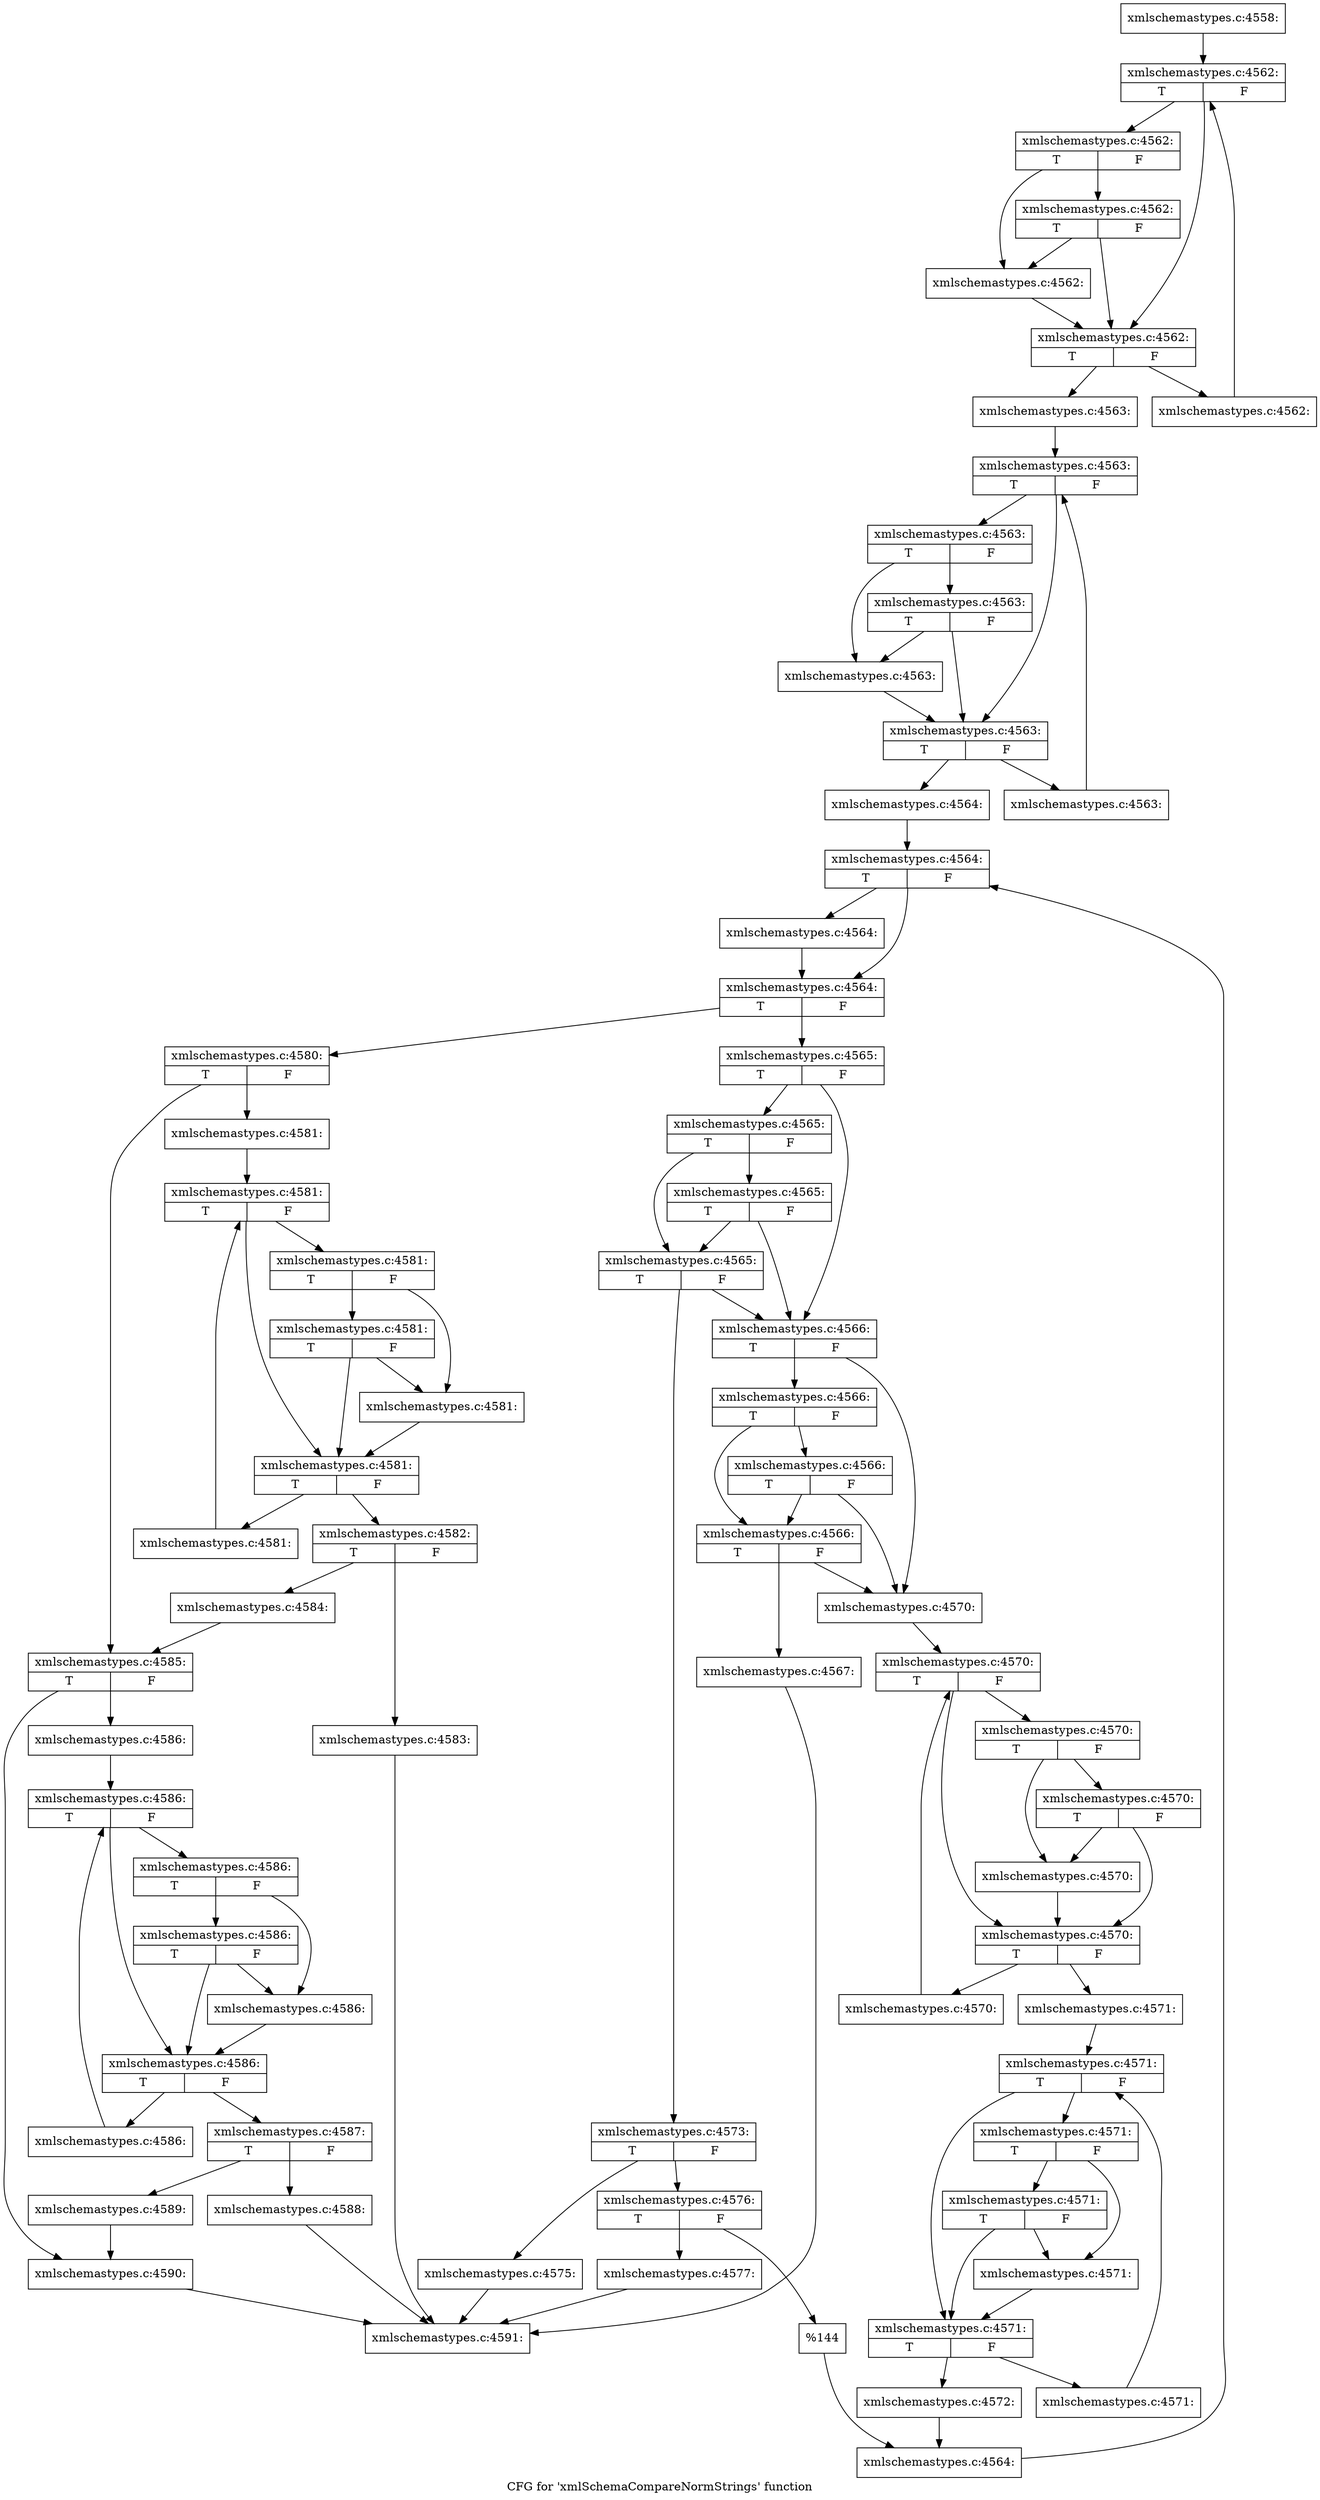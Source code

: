 digraph "CFG for 'xmlSchemaCompareNormStrings' function" {
	label="CFG for 'xmlSchemaCompareNormStrings' function";

	Node0x59f4280 [shape=record,label="{xmlschemastypes.c:4558:}"];
	Node0x59f4280 -> Node0x59f5750;
	Node0x59f5750 [shape=record,label="{xmlschemastypes.c:4562:|{<s0>T|<s1>F}}"];
	Node0x59f5750 -> Node0x59f59f0;
	Node0x59f5750 -> Node0x59f5a90;
	Node0x59f5a90 [shape=record,label="{xmlschemastypes.c:4562:|{<s0>T|<s1>F}}"];
	Node0x59f5a90 -> Node0x59f5cf0;
	Node0x59f5a90 -> Node0x59f5a40;
	Node0x59f5cf0 [shape=record,label="{xmlschemastypes.c:4562:|{<s0>T|<s1>F}}"];
	Node0x59f5cf0 -> Node0x59f59f0;
	Node0x59f5cf0 -> Node0x59f5a40;
	Node0x59f5a40 [shape=record,label="{xmlschemastypes.c:4562:}"];
	Node0x59f5a40 -> Node0x59f59f0;
	Node0x59f59f0 [shape=record,label="{xmlschemastypes.c:4562:|{<s0>T|<s1>F}}"];
	Node0x59f59f0 -> Node0x59f6120;
	Node0x59f59f0 -> Node0x59f5970;
	Node0x59f6120 [shape=record,label="{xmlschemastypes.c:4562:}"];
	Node0x59f6120 -> Node0x59f5750;
	Node0x59f5970 [shape=record,label="{xmlschemastypes.c:4563:}"];
	Node0x59f5970 -> Node0x59f66a0;
	Node0x59f66a0 [shape=record,label="{xmlschemastypes.c:4563:|{<s0>T|<s1>F}}"];
	Node0x59f66a0 -> Node0x59f6940;
	Node0x59f66a0 -> Node0x59f69e0;
	Node0x59f69e0 [shape=record,label="{xmlschemastypes.c:4563:|{<s0>T|<s1>F}}"];
	Node0x59f69e0 -> Node0x59f6c40;
	Node0x59f69e0 -> Node0x59f6990;
	Node0x59f6c40 [shape=record,label="{xmlschemastypes.c:4563:|{<s0>T|<s1>F}}"];
	Node0x59f6c40 -> Node0x59f6940;
	Node0x59f6c40 -> Node0x59f6990;
	Node0x59f6990 [shape=record,label="{xmlschemastypes.c:4563:}"];
	Node0x59f6990 -> Node0x59f6940;
	Node0x59f6940 [shape=record,label="{xmlschemastypes.c:4563:|{<s0>T|<s1>F}}"];
	Node0x59f6940 -> Node0x59f7070;
	Node0x59f6940 -> Node0x59f68c0;
	Node0x59f7070 [shape=record,label="{xmlschemastypes.c:4563:}"];
	Node0x59f7070 -> Node0x59f66a0;
	Node0x59f68c0 [shape=record,label="{xmlschemastypes.c:4564:}"];
	Node0x59f68c0 -> Node0x59f75f0;
	Node0x59f75f0 [shape=record,label="{xmlschemastypes.c:4564:|{<s0>T|<s1>F}}"];
	Node0x59f75f0 -> Node0x59f78e0;
	Node0x59f75f0 -> Node0x59f7890;
	Node0x59f78e0 [shape=record,label="{xmlschemastypes.c:4564:}"];
	Node0x59f78e0 -> Node0x59f7890;
	Node0x59f7890 [shape=record,label="{xmlschemastypes.c:4564:|{<s0>T|<s1>F}}"];
	Node0x59f7890 -> Node0x59f7f20;
	Node0x59f7890 -> Node0x59f7810;
	Node0x59f7f20 [shape=record,label="{xmlschemastypes.c:4565:|{<s0>T|<s1>F}}"];
	Node0x59f7f20 -> Node0x59f8110;
	Node0x59f7f20 -> Node0x59f8280;
	Node0x59f8280 [shape=record,label="{xmlschemastypes.c:4565:|{<s0>T|<s1>F}}"];
	Node0x59f8280 -> Node0x59f8500;
	Node0x59f8280 -> Node0x59f8200;
	Node0x59f8500 [shape=record,label="{xmlschemastypes.c:4565:|{<s0>T|<s1>F}}"];
	Node0x59f8500 -> Node0x59f8110;
	Node0x59f8500 -> Node0x59f8200;
	Node0x59f8200 [shape=record,label="{xmlschemastypes.c:4565:|{<s0>T|<s1>F}}"];
	Node0x59f8200 -> Node0x59f8110;
	Node0x59f8200 -> Node0x59f81b0;
	Node0x59f8110 [shape=record,label="{xmlschemastypes.c:4566:|{<s0>T|<s1>F}}"];
	Node0x59f8110 -> Node0x59f8d40;
	Node0x59f8110 -> Node0x59f8e10;
	Node0x59f8e10 [shape=record,label="{xmlschemastypes.c:4566:|{<s0>T|<s1>F}}"];
	Node0x59f8e10 -> Node0x59f9090;
	Node0x59f8e10 -> Node0x59f8d90;
	Node0x59f9090 [shape=record,label="{xmlschemastypes.c:4566:|{<s0>T|<s1>F}}"];
	Node0x59f9090 -> Node0x59f8d40;
	Node0x59f9090 -> Node0x59f8d90;
	Node0x59f8d90 [shape=record,label="{xmlschemastypes.c:4566:|{<s0>T|<s1>F}}"];
	Node0x59f8d90 -> Node0x59f8d40;
	Node0x59f8d90 -> Node0x59f8cf0;
	Node0x59f8cf0 [shape=record,label="{xmlschemastypes.c:4567:}"];
	Node0x59f8cf0 -> Node0x59f55e0;
	Node0x59f8d40 [shape=record,label="{xmlschemastypes.c:4570:}"];
	Node0x59f8d40 -> Node0x59f9ea0;
	Node0x59f9ea0 [shape=record,label="{xmlschemastypes.c:4570:|{<s0>T|<s1>F}}"];
	Node0x59f9ea0 -> Node0x59fa140;
	Node0x59f9ea0 -> Node0x59fa1e0;
	Node0x59fa1e0 [shape=record,label="{xmlschemastypes.c:4570:|{<s0>T|<s1>F}}"];
	Node0x59fa1e0 -> Node0x59fa440;
	Node0x59fa1e0 -> Node0x59fa190;
	Node0x59fa440 [shape=record,label="{xmlschemastypes.c:4570:|{<s0>T|<s1>F}}"];
	Node0x59fa440 -> Node0x59fa140;
	Node0x59fa440 -> Node0x59fa190;
	Node0x59fa190 [shape=record,label="{xmlschemastypes.c:4570:}"];
	Node0x59fa190 -> Node0x59fa140;
	Node0x59fa140 [shape=record,label="{xmlschemastypes.c:4570:|{<s0>T|<s1>F}}"];
	Node0x59fa140 -> Node0x59fa870;
	Node0x59fa140 -> Node0x59fa0c0;
	Node0x59fa870 [shape=record,label="{xmlschemastypes.c:4570:}"];
	Node0x59fa870 -> Node0x59f9ea0;
	Node0x59fa0c0 [shape=record,label="{xmlschemastypes.c:4571:}"];
	Node0x59fa0c0 -> Node0x59fadf0;
	Node0x59fadf0 [shape=record,label="{xmlschemastypes.c:4571:|{<s0>T|<s1>F}}"];
	Node0x59fadf0 -> Node0x59fb090;
	Node0x59fadf0 -> Node0x59fb130;
	Node0x59fb130 [shape=record,label="{xmlschemastypes.c:4571:|{<s0>T|<s1>F}}"];
	Node0x59fb130 -> Node0x59fb390;
	Node0x59fb130 -> Node0x59fb0e0;
	Node0x59fb390 [shape=record,label="{xmlschemastypes.c:4571:|{<s0>T|<s1>F}}"];
	Node0x59fb390 -> Node0x59fb090;
	Node0x59fb390 -> Node0x59fb0e0;
	Node0x59fb0e0 [shape=record,label="{xmlschemastypes.c:4571:}"];
	Node0x59fb0e0 -> Node0x59fb090;
	Node0x59fb090 [shape=record,label="{xmlschemastypes.c:4571:|{<s0>T|<s1>F}}"];
	Node0x59fb090 -> Node0x59fb7c0;
	Node0x59fb090 -> Node0x59fb010;
	Node0x59fb7c0 [shape=record,label="{xmlschemastypes.c:4571:}"];
	Node0x59fb7c0 -> Node0x59fadf0;
	Node0x59fb010 [shape=record,label="{xmlschemastypes.c:4572:}"];
	Node0x59fb010 -> Node0x59f8160;
	Node0x59f81b0 [shape=record,label="{xmlschemastypes.c:4573:|{<s0>T|<s1>F}}"];
	Node0x59f81b0 -> Node0x59fc5f0;
	Node0x59f81b0 -> Node0x59fc640;
	Node0x59fc5f0 [shape=record,label="{xmlschemastypes.c:4575:}"];
	Node0x59fc5f0 -> Node0x59f55e0;
	Node0x59fc640 [shape=record,label="{xmlschemastypes.c:4576:|{<s0>T|<s1>F}}"];
	Node0x59fc640 -> Node0x59fcb00;
	Node0x59fc640 -> Node0x59fcb50;
	Node0x59fcb00 [shape=record,label="{xmlschemastypes.c:4577:}"];
	Node0x59fcb00 -> Node0x59f55e0;
	Node0x59fcb50 [shape=record,label="{%144}"];
	Node0x59fcb50 -> Node0x59f8160;
	Node0x59f8160 [shape=record,label="{xmlschemastypes.c:4564:}"];
	Node0x59f8160 -> Node0x59f75f0;
	Node0x59f7810 [shape=record,label="{xmlschemastypes.c:4580:|{<s0>T|<s1>F}}"];
	Node0x59f7810 -> Node0x59fd130;
	Node0x59f7810 -> Node0x59fd180;
	Node0x59fd130 [shape=record,label="{xmlschemastypes.c:4581:}"];
	Node0x59fd130 -> Node0x59fd5c0;
	Node0x59fd5c0 [shape=record,label="{xmlschemastypes.c:4581:|{<s0>T|<s1>F}}"];
	Node0x59fd5c0 -> Node0x59fd800;
	Node0x59fd5c0 -> Node0x59fd8a0;
	Node0x59fd8a0 [shape=record,label="{xmlschemastypes.c:4581:|{<s0>T|<s1>F}}"];
	Node0x59fd8a0 -> Node0x59fdb00;
	Node0x59fd8a0 -> Node0x59fd850;
	Node0x59fdb00 [shape=record,label="{xmlschemastypes.c:4581:|{<s0>T|<s1>F}}"];
	Node0x59fdb00 -> Node0x59fd800;
	Node0x59fdb00 -> Node0x59fd850;
	Node0x59fd850 [shape=record,label="{xmlschemastypes.c:4581:}"];
	Node0x59fd850 -> Node0x59fd800;
	Node0x59fd800 [shape=record,label="{xmlschemastypes.c:4581:|{<s0>T|<s1>F}}"];
	Node0x59fd800 -> Node0x59fdf30;
	Node0x59fd800 -> Node0x59fd780;
	Node0x59fdf30 [shape=record,label="{xmlschemastypes.c:4581:}"];
	Node0x59fdf30 -> Node0x59fd5c0;
	Node0x59fd780 [shape=record,label="{xmlschemastypes.c:4582:|{<s0>T|<s1>F}}"];
	Node0x59fd780 -> Node0x59fe520;
	Node0x59fd780 -> Node0x59fe570;
	Node0x59fe520 [shape=record,label="{xmlschemastypes.c:4583:}"];
	Node0x59fe520 -> Node0x59f55e0;
	Node0x59fe570 [shape=record,label="{xmlschemastypes.c:4584:}"];
	Node0x59fe570 -> Node0x59fd180;
	Node0x59fd180 [shape=record,label="{xmlschemastypes.c:4585:|{<s0>T|<s1>F}}"];
	Node0x59fd180 -> Node0x59febe0;
	Node0x59fd180 -> Node0x59fec30;
	Node0x59febe0 [shape=record,label="{xmlschemastypes.c:4586:}"];
	Node0x59febe0 -> Node0x59ff070;
	Node0x59ff070 [shape=record,label="{xmlschemastypes.c:4586:|{<s0>T|<s1>F}}"];
	Node0x59ff070 -> Node0x59ff2b0;
	Node0x59ff070 -> Node0x59ff350;
	Node0x59ff350 [shape=record,label="{xmlschemastypes.c:4586:|{<s0>T|<s1>F}}"];
	Node0x59ff350 -> Node0x59ff5b0;
	Node0x59ff350 -> Node0x59ff300;
	Node0x59ff5b0 [shape=record,label="{xmlschemastypes.c:4586:|{<s0>T|<s1>F}}"];
	Node0x59ff5b0 -> Node0x59ff2b0;
	Node0x59ff5b0 -> Node0x59ff300;
	Node0x59ff300 [shape=record,label="{xmlschemastypes.c:4586:}"];
	Node0x59ff300 -> Node0x59ff2b0;
	Node0x59ff2b0 [shape=record,label="{xmlschemastypes.c:4586:|{<s0>T|<s1>F}}"];
	Node0x59ff2b0 -> Node0x59ff9e0;
	Node0x59ff2b0 -> Node0x59ff230;
	Node0x59ff9e0 [shape=record,label="{xmlschemastypes.c:4586:}"];
	Node0x59ff9e0 -> Node0x59ff070;
	Node0x59ff230 [shape=record,label="{xmlschemastypes.c:4587:|{<s0>T|<s1>F}}"];
	Node0x59ff230 -> Node0x59fffd0;
	Node0x59ff230 -> Node0x5a00020;
	Node0x59fffd0 [shape=record,label="{xmlschemastypes.c:4588:}"];
	Node0x59fffd0 -> Node0x59f55e0;
	Node0x5a00020 [shape=record,label="{xmlschemastypes.c:4589:}"];
	Node0x5a00020 -> Node0x59fec30;
	Node0x59fec30 [shape=record,label="{xmlschemastypes.c:4590:}"];
	Node0x59fec30 -> Node0x59f55e0;
	Node0x59f55e0 [shape=record,label="{xmlschemastypes.c:4591:}"];
}
